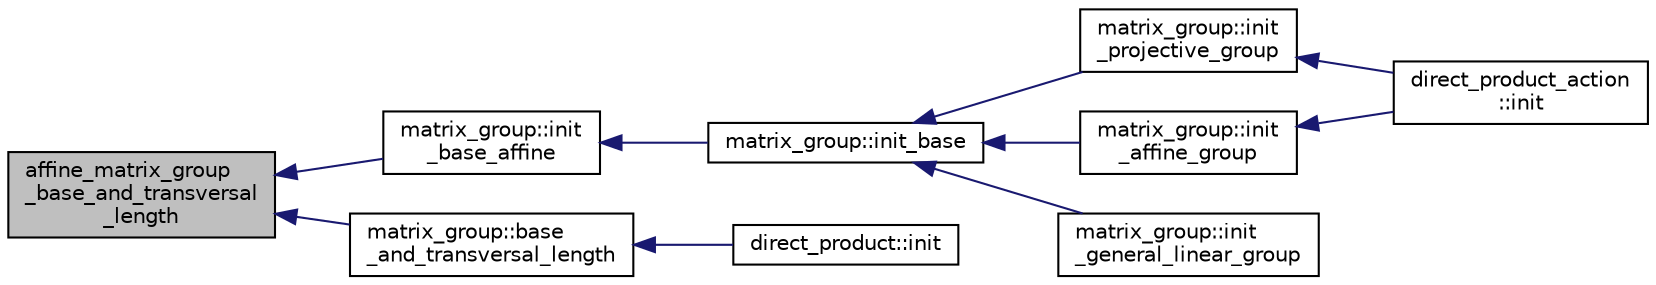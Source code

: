 digraph "affine_matrix_group_base_and_transversal_length"
{
  edge [fontname="Helvetica",fontsize="10",labelfontname="Helvetica",labelfontsize="10"];
  node [fontname="Helvetica",fontsize="10",shape=record];
  rankdir="LR";
  Node5 [label="affine_matrix_group\l_base_and_transversal\l_length",height=0.2,width=0.4,color="black", fillcolor="grey75", style="filled", fontcolor="black"];
  Node5 -> Node6 [dir="back",color="midnightblue",fontsize="10",style="solid",fontname="Helvetica"];
  Node6 [label="matrix_group::init\l_base_affine",height=0.2,width=0.4,color="black", fillcolor="white", style="filled",URL="$d3/ded/classmatrix__group.html#a2210282843acc1347ea2a32620b8989a"];
  Node6 -> Node7 [dir="back",color="midnightblue",fontsize="10",style="solid",fontname="Helvetica"];
  Node7 [label="matrix_group::init_base",height=0.2,width=0.4,color="black", fillcolor="white", style="filled",URL="$d3/ded/classmatrix__group.html#a2b7f41b5e6f58257532c1e24312b89e2"];
  Node7 -> Node8 [dir="back",color="midnightblue",fontsize="10",style="solid",fontname="Helvetica"];
  Node8 [label="matrix_group::init\l_projective_group",height=0.2,width=0.4,color="black", fillcolor="white", style="filled",URL="$d3/ded/classmatrix__group.html#a626286de5799c4c9e45216e735b1d233"];
  Node8 -> Node9 [dir="back",color="midnightblue",fontsize="10",style="solid",fontname="Helvetica"];
  Node9 [label="direct_product_action\l::init",height=0.2,width=0.4,color="black", fillcolor="white", style="filled",URL="$d3/d78/classdirect__product__action.html#aad40060e5821c011cccaa65a5c4df64f"];
  Node7 -> Node10 [dir="back",color="midnightblue",fontsize="10",style="solid",fontname="Helvetica"];
  Node10 [label="matrix_group::init\l_affine_group",height=0.2,width=0.4,color="black", fillcolor="white", style="filled",URL="$d3/ded/classmatrix__group.html#aa278bd127d400940516c20bfe1f2f91e"];
  Node10 -> Node9 [dir="back",color="midnightblue",fontsize="10",style="solid",fontname="Helvetica"];
  Node7 -> Node11 [dir="back",color="midnightblue",fontsize="10",style="solid",fontname="Helvetica"];
  Node11 [label="matrix_group::init\l_general_linear_group",height=0.2,width=0.4,color="black", fillcolor="white", style="filled",URL="$d3/ded/classmatrix__group.html#a0aa3c4187d8504b88f9f0aa644b48b86"];
  Node5 -> Node12 [dir="back",color="midnightblue",fontsize="10",style="solid",fontname="Helvetica"];
  Node12 [label="matrix_group::base\l_and_transversal_length",height=0.2,width=0.4,color="black", fillcolor="white", style="filled",URL="$d3/ded/classmatrix__group.html#a13f173c0312738464dbbfa0712d3e376"];
  Node12 -> Node13 [dir="back",color="midnightblue",fontsize="10",style="solid",fontname="Helvetica"];
  Node13 [label="direct_product::init",height=0.2,width=0.4,color="black", fillcolor="white", style="filled",URL="$dc/daf/classdirect__product.html#a589445fc716197ea3498c28b1d1802d0"];
}
